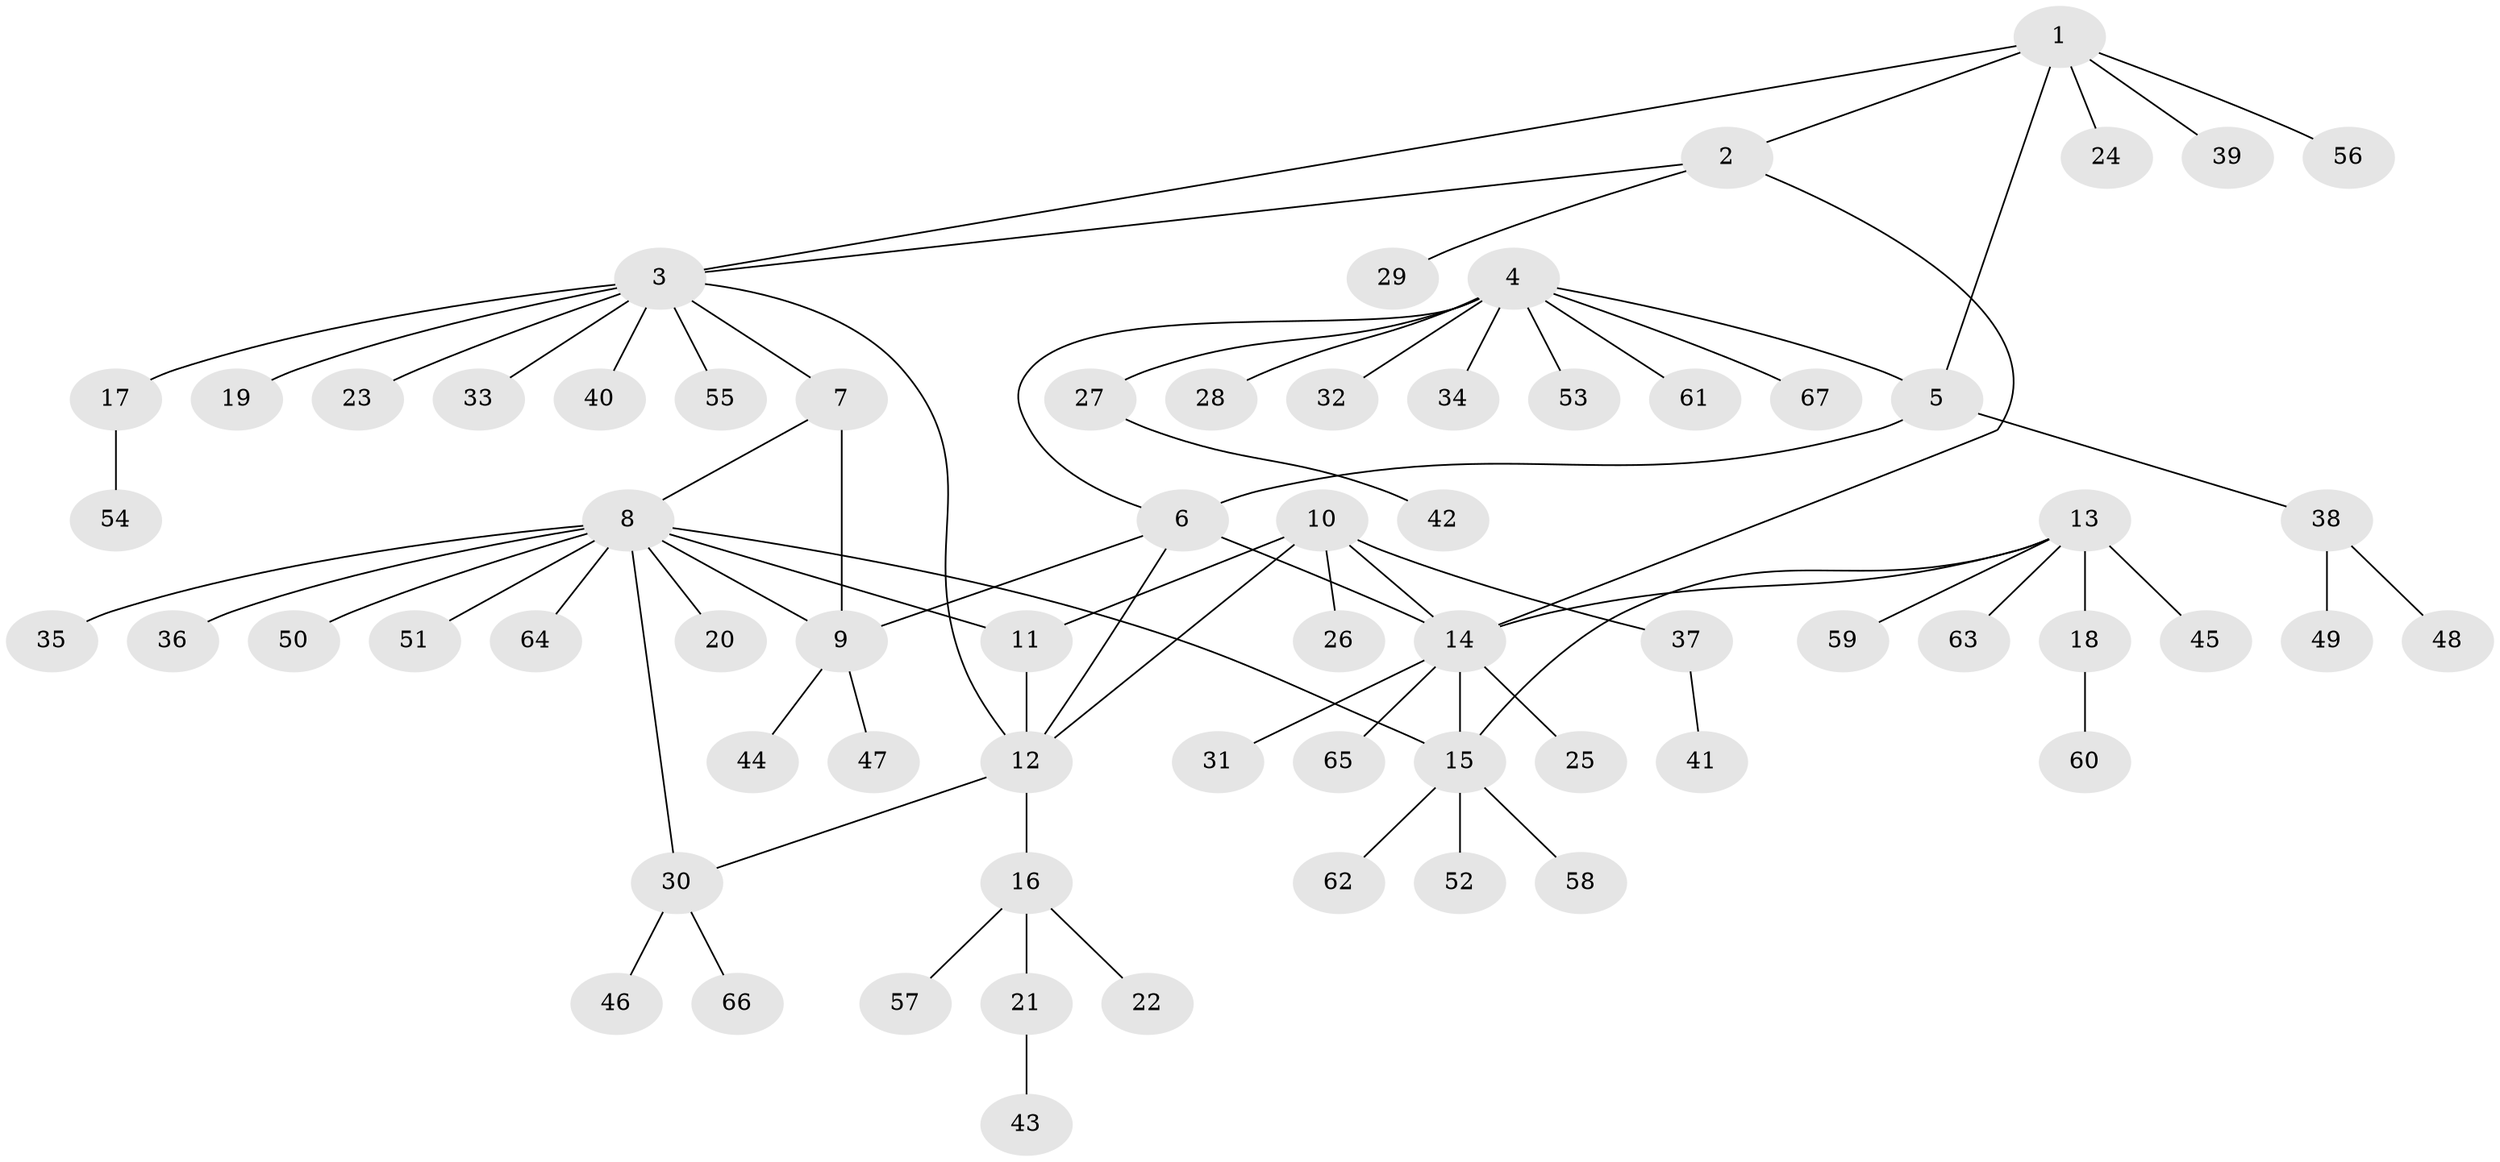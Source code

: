 // coarse degree distribution, {5: 0.04, 4: 0.06, 9: 0.02, 7: 0.04, 6: 0.06, 3: 0.06, 10: 0.02, 1: 0.68, 2: 0.02}
// Generated by graph-tools (version 1.1) at 2025/42/03/06/25 10:42:15]
// undirected, 67 vertices, 78 edges
graph export_dot {
graph [start="1"]
  node [color=gray90,style=filled];
  1;
  2;
  3;
  4;
  5;
  6;
  7;
  8;
  9;
  10;
  11;
  12;
  13;
  14;
  15;
  16;
  17;
  18;
  19;
  20;
  21;
  22;
  23;
  24;
  25;
  26;
  27;
  28;
  29;
  30;
  31;
  32;
  33;
  34;
  35;
  36;
  37;
  38;
  39;
  40;
  41;
  42;
  43;
  44;
  45;
  46;
  47;
  48;
  49;
  50;
  51;
  52;
  53;
  54;
  55;
  56;
  57;
  58;
  59;
  60;
  61;
  62;
  63;
  64;
  65;
  66;
  67;
  1 -- 2;
  1 -- 3;
  1 -- 5;
  1 -- 24;
  1 -- 39;
  1 -- 56;
  2 -- 3;
  2 -- 14;
  2 -- 29;
  3 -- 7;
  3 -- 12;
  3 -- 17;
  3 -- 19;
  3 -- 23;
  3 -- 33;
  3 -- 40;
  3 -- 55;
  4 -- 5;
  4 -- 6;
  4 -- 27;
  4 -- 28;
  4 -- 32;
  4 -- 34;
  4 -- 53;
  4 -- 61;
  4 -- 67;
  5 -- 6;
  5 -- 38;
  6 -- 9;
  6 -- 12;
  6 -- 14;
  7 -- 8;
  7 -- 9;
  8 -- 9;
  8 -- 11;
  8 -- 15;
  8 -- 20;
  8 -- 30;
  8 -- 35;
  8 -- 36;
  8 -- 50;
  8 -- 51;
  8 -- 64;
  9 -- 44;
  9 -- 47;
  10 -- 11;
  10 -- 12;
  10 -- 14;
  10 -- 26;
  10 -- 37;
  11 -- 12;
  12 -- 16;
  12 -- 30;
  13 -- 14;
  13 -- 15;
  13 -- 18;
  13 -- 45;
  13 -- 59;
  13 -- 63;
  14 -- 15;
  14 -- 25;
  14 -- 31;
  14 -- 65;
  15 -- 52;
  15 -- 58;
  15 -- 62;
  16 -- 21;
  16 -- 22;
  16 -- 57;
  17 -- 54;
  18 -- 60;
  21 -- 43;
  27 -- 42;
  30 -- 46;
  30 -- 66;
  37 -- 41;
  38 -- 48;
  38 -- 49;
}
